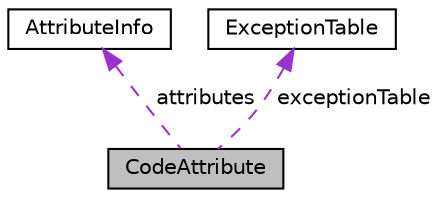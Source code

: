 digraph "CodeAttribute"
{
  edge [fontname="Helvetica",fontsize="10",labelfontname="Helvetica",labelfontsize="10"];
  node [fontname="Helvetica",fontsize="10",shape=record];
  Node1 [label="CodeAttribute",height=0.2,width=0.4,color="black", fillcolor="grey75", style="filled", fontcolor="black"];
  Node2 -> Node1 [dir="back",color="darkorchid3",fontsize="10",style="dashed",label=" attributes" ,fontname="Helvetica"];
  Node2 [label="AttributeInfo",height=0.2,width=0.4,color="black", fillcolor="white", style="filled",URL="$structAttributeInfo.html"];
  Node3 -> Node1 [dir="back",color="darkorchid3",fontsize="10",style="dashed",label=" exceptionTable" ,fontname="Helvetica"];
  Node3 [label="ExceptionTable",height=0.2,width=0.4,color="black", fillcolor="white", style="filled",URL="$structExceptionTable.html"];
}
